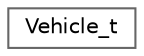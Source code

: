digraph "Graphical Class Hierarchy"
{
 // LATEX_PDF_SIZE
  bgcolor="transparent";
  edge [fontname=Helvetica,fontsize=10,labelfontname=Helvetica,labelfontsize=10];
  node [fontname=Helvetica,fontsize=10,shape=box,height=0.2,width=0.4];
  rankdir="LR";
  Node0 [id="Node000000",label="Vehicle_t",height=0.2,width=0.4,color="grey40", fillcolor="white", style="filled",URL="$structVehicle__t.html",tooltip=" "];
}

